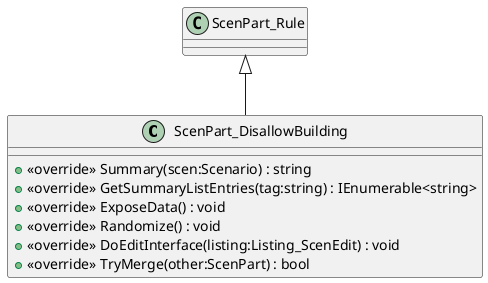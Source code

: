@startuml
class ScenPart_DisallowBuilding {
    + <<override>> Summary(scen:Scenario) : string
    + <<override>> GetSummaryListEntries(tag:string) : IEnumerable<string>
    + <<override>> ExposeData() : void
    + <<override>> Randomize() : void
    + <<override>> DoEditInterface(listing:Listing_ScenEdit) : void
    + <<override>> TryMerge(other:ScenPart) : bool
}
ScenPart_Rule <|-- ScenPart_DisallowBuilding
@enduml
